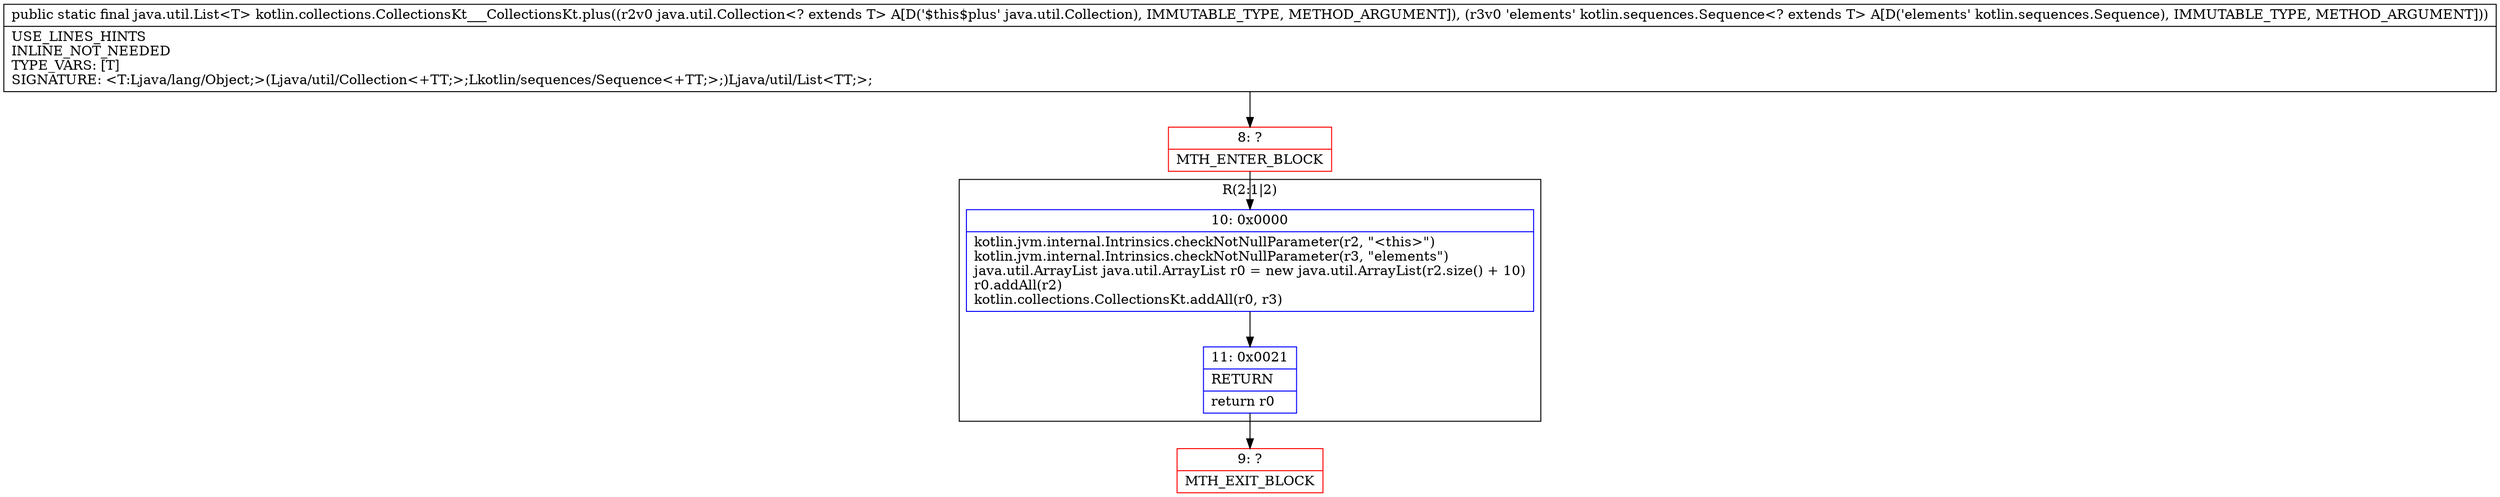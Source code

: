 digraph "CFG forkotlin.collections.CollectionsKt___CollectionsKt.plus(Ljava\/util\/Collection;Lkotlin\/sequences\/Sequence;)Ljava\/util\/List;" {
subgraph cluster_Region_1047950683 {
label = "R(2:1|2)";
node [shape=record,color=blue];
Node_10 [shape=record,label="{10\:\ 0x0000|kotlin.jvm.internal.Intrinsics.checkNotNullParameter(r2, \"\<this\>\")\lkotlin.jvm.internal.Intrinsics.checkNotNullParameter(r3, \"elements\")\ljava.util.ArrayList java.util.ArrayList r0 = new java.util.ArrayList(r2.size() + 10)\lr0.addAll(r2)\lkotlin.collections.CollectionsKt.addAll(r0, r3)\l}"];
Node_11 [shape=record,label="{11\:\ 0x0021|RETURN\l|return r0\l}"];
}
Node_8 [shape=record,color=red,label="{8\:\ ?|MTH_ENTER_BLOCK\l}"];
Node_9 [shape=record,color=red,label="{9\:\ ?|MTH_EXIT_BLOCK\l}"];
MethodNode[shape=record,label="{public static final java.util.List\<T\> kotlin.collections.CollectionsKt___CollectionsKt.plus((r2v0 java.util.Collection\<? extends T\> A[D('$this$plus' java.util.Collection), IMMUTABLE_TYPE, METHOD_ARGUMENT]), (r3v0 'elements' kotlin.sequences.Sequence\<? extends T\> A[D('elements' kotlin.sequences.Sequence), IMMUTABLE_TYPE, METHOD_ARGUMENT]))  | USE_LINES_HINTS\lINLINE_NOT_NEEDED\lTYPE_VARS: [T]\lSIGNATURE: \<T:Ljava\/lang\/Object;\>(Ljava\/util\/Collection\<+TT;\>;Lkotlin\/sequences\/Sequence\<+TT;\>;)Ljava\/util\/List\<TT;\>;\l}"];
MethodNode -> Node_8;Node_10 -> Node_11;
Node_11 -> Node_9;
Node_8 -> Node_10;
}

